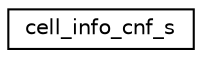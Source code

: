 digraph "Graphical Class Hierarchy"
{
 // LATEX_PDF_SIZE
  edge [fontname="Helvetica",fontsize="10",labelfontname="Helvetica",labelfontsize="10"];
  node [fontname="Helvetica",fontsize="10",shape=record];
  rankdir="LR";
  Node0 [label="cell_info_cnf_s",height=0.2,width=0.4,color="black", fillcolor="white", style="filled",URL="$structcell__info__cnf__s.html",tooltip=" "];
}
